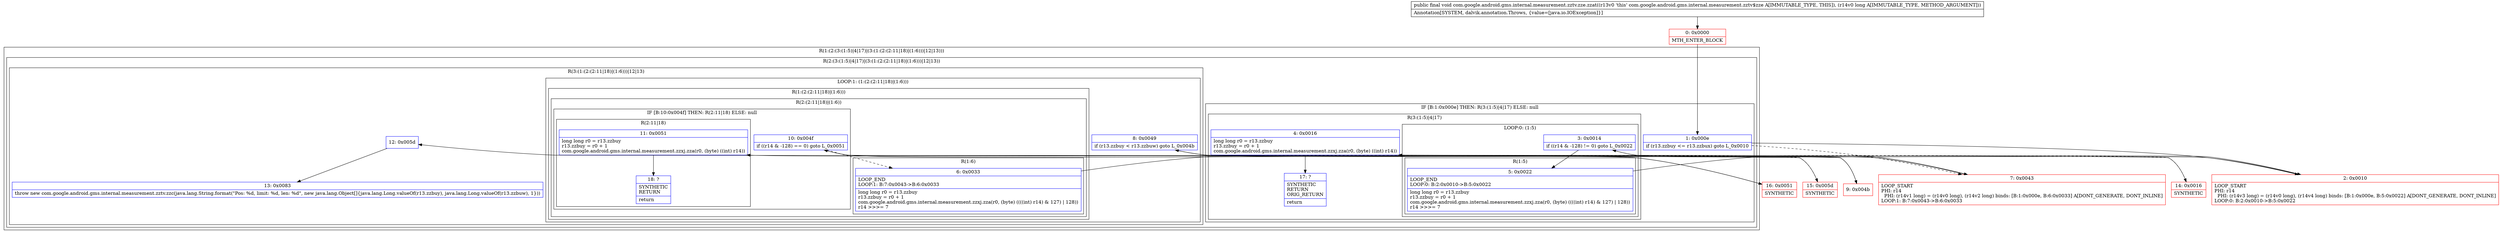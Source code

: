 digraph "CFG forcom.google.android.gms.internal.measurement.zztv.zze.zzat(J)V" {
subgraph cluster_Region_723773940 {
label = "R(1:(2:(3:(1:5)|4|17)|(3:(1:(2:(2:11|18)|(1:6)))|12|13)))";
node [shape=record,color=blue];
subgraph cluster_Region_2112435111 {
label = "R(2:(3:(1:5)|4|17)|(3:(1:(2:(2:11|18)|(1:6)))|12|13))";
node [shape=record,color=blue];
subgraph cluster_IfRegion_729664070 {
label = "IF [B:1:0x000e] THEN: R(3:(1:5)|4|17) ELSE: null";
node [shape=record,color=blue];
Node_1 [shape=record,label="{1\:\ 0x000e|if (r13.zzbuy \<= r13.zzbux) goto L_0x0010\l}"];
subgraph cluster_Region_2016882616 {
label = "R(3:(1:5)|4|17)";
node [shape=record,color=blue];
subgraph cluster_LoopRegion_2094377179 {
label = "LOOP:0: (1:5)";
node [shape=record,color=blue];
Node_3 [shape=record,label="{3\:\ 0x0014|if ((r14 & \-128) != 0) goto L_0x0022\l}"];
subgraph cluster_Region_1111596218 {
label = "R(1:5)";
node [shape=record,color=blue];
Node_5 [shape=record,label="{5\:\ 0x0022|LOOP_END\lLOOP:0: B:2:0x0010\-\>B:5:0x0022\l|long long r0 = r13.zzbuy\lr13.zzbuy = r0 + 1\lcom.google.android.gms.internal.measurement.zzxj.zza(r0, (byte) ((((int) r14) & 127) \| 128))\lr14 \>\>\>= 7\l}"];
}
}
Node_4 [shape=record,label="{4\:\ 0x0016|long long r0 = r13.zzbuy\lr13.zzbuy = r0 + 1\lcom.google.android.gms.internal.measurement.zzxj.zza(r0, (byte) ((int) r14))\l}"];
Node_17 [shape=record,label="{17\:\ ?|SYNTHETIC\lRETURN\lORIG_RETURN\l|return\l}"];
}
}
subgraph cluster_Region_1208849148 {
label = "R(3:(1:(2:(2:11|18)|(1:6)))|12|13)";
node [shape=record,color=blue];
subgraph cluster_LoopRegion_2093868113 {
label = "LOOP:1: (1:(2:(2:11|18)|(1:6)))";
node [shape=record,color=blue];
Node_8 [shape=record,label="{8\:\ 0x0049|if (r13.zzbuy \< r13.zzbuw) goto L_0x004b\l}"];
subgraph cluster_Region_958869108 {
label = "R(1:(2:(2:11|18)|(1:6)))";
node [shape=record,color=blue];
subgraph cluster_Region_1759890171 {
label = "R(2:(2:11|18)|(1:6))";
node [shape=record,color=blue];
subgraph cluster_IfRegion_1281044329 {
label = "IF [B:10:0x004f] THEN: R(2:11|18) ELSE: null";
node [shape=record,color=blue];
Node_10 [shape=record,label="{10\:\ 0x004f|if ((r14 & \-128) == 0) goto L_0x0051\l}"];
subgraph cluster_Region_1426835311 {
label = "R(2:11|18)";
node [shape=record,color=blue];
Node_11 [shape=record,label="{11\:\ 0x0051|long long r0 = r13.zzbuy\lr13.zzbuy = r0 + 1\lcom.google.android.gms.internal.measurement.zzxj.zza(r0, (byte) ((int) r14))\l}"];
Node_18 [shape=record,label="{18\:\ ?|SYNTHETIC\lRETURN\l|return\l}"];
}
}
subgraph cluster_Region_372380359 {
label = "R(1:6)";
node [shape=record,color=blue];
Node_6 [shape=record,label="{6\:\ 0x0033|LOOP_END\lLOOP:1: B:7:0x0043\-\>B:6:0x0033\l|long long r0 = r13.zzbuy\lr13.zzbuy = r0 + 1\lcom.google.android.gms.internal.measurement.zzxj.zza(r0, (byte) ((((int) r14) & 127) \| 128))\lr14 \>\>\>= 7\l}"];
}
}
}
}
Node_12 [shape=record,label="{12\:\ 0x005d}"];
Node_13 [shape=record,label="{13\:\ 0x0083|throw new com.google.android.gms.internal.measurement.zztv.zzc(java.lang.String.format(\"Pos: %d, limit: %d, len: %d\", new java.lang.Object[]\{java.lang.Long.valueOf(r13.zzbuy), java.lang.Long.valueOf(r13.zzbuw), 1\}))\l}"];
}
}
}
Node_0 [shape=record,color=red,label="{0\:\ 0x0000|MTH_ENTER_BLOCK\l}"];
Node_2 [shape=record,color=red,label="{2\:\ 0x0010|LOOP_START\lPHI: r14 \l  PHI: (r14v3 long) = (r14v0 long), (r14v4 long) binds: [B:1:0x000e, B:5:0x0022] A[DONT_GENERATE, DONT_INLINE]\lLOOP:0: B:2:0x0010\-\>B:5:0x0022\l}"];
Node_7 [shape=record,color=red,label="{7\:\ 0x0043|LOOP_START\lPHI: r14 \l  PHI: (r14v1 long) = (r14v0 long), (r14v2 long) binds: [B:1:0x000e, B:6:0x0033] A[DONT_GENERATE, DONT_INLINE]\lLOOP:1: B:7:0x0043\-\>B:6:0x0033\l}"];
Node_9 [shape=record,color=red,label="{9\:\ 0x004b}"];
Node_14 [shape=record,color=red,label="{14\:\ 0x0016|SYNTHETIC\l}"];
Node_15 [shape=record,color=red,label="{15\:\ 0x005d|SYNTHETIC\l}"];
Node_16 [shape=record,color=red,label="{16\:\ 0x0051|SYNTHETIC\l}"];
MethodNode[shape=record,label="{public final void com.google.android.gms.internal.measurement.zztv.zze.zzat((r13v0 'this' com.google.android.gms.internal.measurement.zztv$zze A[IMMUTABLE_TYPE, THIS]), (r14v0 long A[IMMUTABLE_TYPE, METHOD_ARGUMENT]))  | Annotation[SYSTEM, dalvik.annotation.Throws, \{value=[java.io.IOException]\}]\l}"];
MethodNode -> Node_0;
Node_1 -> Node_2;
Node_1 -> Node_7[style=dashed];
Node_3 -> Node_5;
Node_3 -> Node_14[style=dashed];
Node_5 -> Node_2;
Node_4 -> Node_17;
Node_8 -> Node_9;
Node_8 -> Node_15[style=dashed];
Node_10 -> Node_6[style=dashed];
Node_10 -> Node_16;
Node_11 -> Node_18;
Node_6 -> Node_7;
Node_12 -> Node_13;
Node_0 -> Node_1;
Node_2 -> Node_3;
Node_7 -> Node_8;
Node_9 -> Node_10;
Node_14 -> Node_4;
Node_15 -> Node_12;
Node_16 -> Node_11;
}

